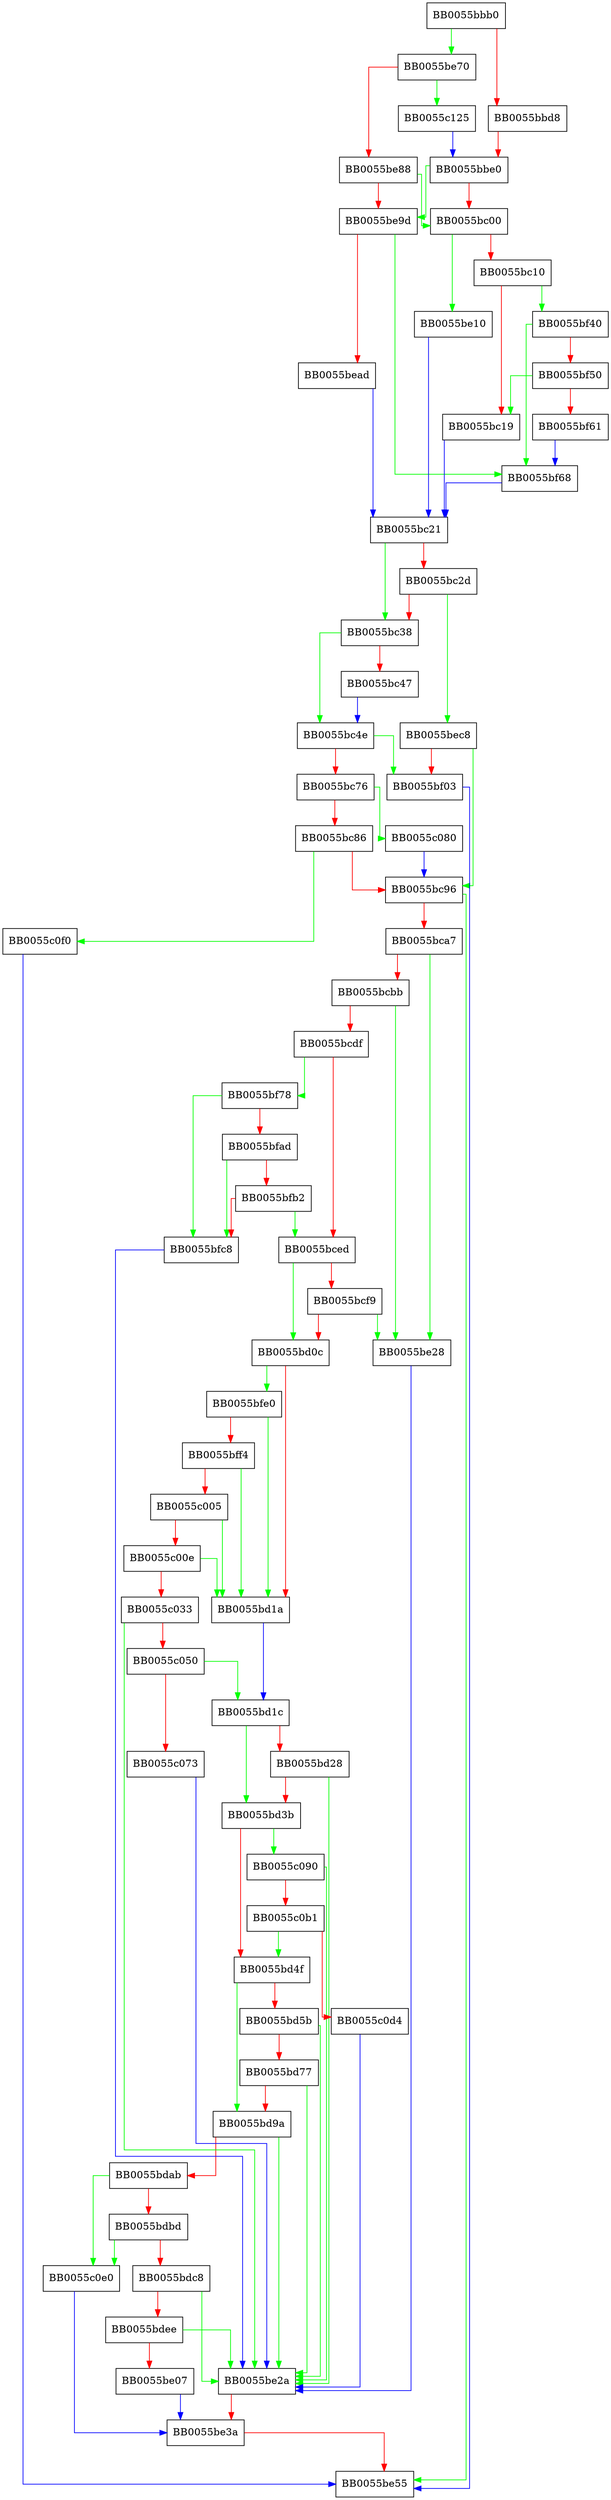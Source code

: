 digraph OSSL_CMP_CTX_setup_CRM {
  node [shape="box"];
  graph [splines=ortho];
  BB0055bbb0 -> BB0055be70 [color="green"];
  BB0055bbb0 -> BB0055bbd8 [color="red"];
  BB0055bbd8 -> BB0055bbe0 [color="red"];
  BB0055bbe0 -> BB0055be9d [color="green"];
  BB0055bbe0 -> BB0055bc00 [color="red"];
  BB0055bc00 -> BB0055be10 [color="green"];
  BB0055bc00 -> BB0055bc10 [color="red"];
  BB0055bc10 -> BB0055bf40 [color="green"];
  BB0055bc10 -> BB0055bc19 [color="red"];
  BB0055bc19 -> BB0055bc21 [color="blue"];
  BB0055bc21 -> BB0055bc38 [color="green"];
  BB0055bc21 -> BB0055bc2d [color="red"];
  BB0055bc2d -> BB0055bec8 [color="green"];
  BB0055bc2d -> BB0055bc38 [color="red"];
  BB0055bc38 -> BB0055bc4e [color="green"];
  BB0055bc38 -> BB0055bc47 [color="red"];
  BB0055bc47 -> BB0055bc4e [color="blue"];
  BB0055bc4e -> BB0055bf03 [color="green"];
  BB0055bc4e -> BB0055bc76 [color="red"];
  BB0055bc76 -> BB0055c080 [color="green"];
  BB0055bc76 -> BB0055bc86 [color="red"];
  BB0055bc86 -> BB0055c0f0 [color="green"];
  BB0055bc86 -> BB0055bc96 [color="red"];
  BB0055bc96 -> BB0055be55 [color="green"];
  BB0055bc96 -> BB0055bca7 [color="red"];
  BB0055bca7 -> BB0055be28 [color="green"];
  BB0055bca7 -> BB0055bcbb [color="red"];
  BB0055bcbb -> BB0055be28 [color="green"];
  BB0055bcbb -> BB0055bcdf [color="red"];
  BB0055bcdf -> BB0055bf78 [color="green"];
  BB0055bcdf -> BB0055bced [color="red"];
  BB0055bced -> BB0055bd0c [color="green"];
  BB0055bced -> BB0055bcf9 [color="red"];
  BB0055bcf9 -> BB0055be28 [color="green"];
  BB0055bcf9 -> BB0055bd0c [color="red"];
  BB0055bd0c -> BB0055bfe0 [color="green"];
  BB0055bd0c -> BB0055bd1a [color="red"];
  BB0055bd1a -> BB0055bd1c [color="blue"];
  BB0055bd1c -> BB0055bd3b [color="green"];
  BB0055bd1c -> BB0055bd28 [color="red"];
  BB0055bd28 -> BB0055be2a [color="green"];
  BB0055bd28 -> BB0055bd3b [color="red"];
  BB0055bd3b -> BB0055c090 [color="green"];
  BB0055bd3b -> BB0055bd4f [color="red"];
  BB0055bd4f -> BB0055bd9a [color="green"];
  BB0055bd4f -> BB0055bd5b [color="red"];
  BB0055bd5b -> BB0055be2a [color="green"];
  BB0055bd5b -> BB0055bd77 [color="red"];
  BB0055bd77 -> BB0055be2a [color="green"];
  BB0055bd77 -> BB0055bd9a [color="red"];
  BB0055bd9a -> BB0055be2a [color="green"];
  BB0055bd9a -> BB0055bdab [color="red"];
  BB0055bdab -> BB0055c0e0 [color="green"];
  BB0055bdab -> BB0055bdbd [color="red"];
  BB0055bdbd -> BB0055c0e0 [color="green"];
  BB0055bdbd -> BB0055bdc8 [color="red"];
  BB0055bdc8 -> BB0055be2a [color="green"];
  BB0055bdc8 -> BB0055bdee [color="red"];
  BB0055bdee -> BB0055be2a [color="green"];
  BB0055bdee -> BB0055be07 [color="red"];
  BB0055be07 -> BB0055be3a [color="blue"];
  BB0055be10 -> BB0055bc21 [color="blue"];
  BB0055be28 -> BB0055be2a [color="blue"];
  BB0055be2a -> BB0055be3a [color="red"];
  BB0055be3a -> BB0055be55 [color="red"];
  BB0055be70 -> BB0055c125 [color="green"];
  BB0055be70 -> BB0055be88 [color="red"];
  BB0055be88 -> BB0055bc00 [color="green"];
  BB0055be88 -> BB0055be9d [color="red"];
  BB0055be9d -> BB0055bf68 [color="green"];
  BB0055be9d -> BB0055bead [color="red"];
  BB0055bead -> BB0055bc21 [color="blue"];
  BB0055bec8 -> BB0055bc96 [color="green"];
  BB0055bec8 -> BB0055bf03 [color="red"];
  BB0055bf03 -> BB0055be55 [color="blue"];
  BB0055bf40 -> BB0055bf68 [color="green"];
  BB0055bf40 -> BB0055bf50 [color="red"];
  BB0055bf50 -> BB0055bc19 [color="green"];
  BB0055bf50 -> BB0055bf61 [color="red"];
  BB0055bf61 -> BB0055bf68 [color="blue"];
  BB0055bf68 -> BB0055bc21 [color="blue"];
  BB0055bf78 -> BB0055bfc8 [color="green"];
  BB0055bf78 -> BB0055bfad [color="red"];
  BB0055bfad -> BB0055bfc8 [color="green"];
  BB0055bfad -> BB0055bfb2 [color="red"];
  BB0055bfb2 -> BB0055bced [color="green"];
  BB0055bfb2 -> BB0055bfc8 [color="red"];
  BB0055bfc8 -> BB0055be2a [color="blue"];
  BB0055bfe0 -> BB0055bd1a [color="green"];
  BB0055bfe0 -> BB0055bff4 [color="red"];
  BB0055bff4 -> BB0055bd1a [color="green"];
  BB0055bff4 -> BB0055c005 [color="red"];
  BB0055c005 -> BB0055bd1a [color="green"];
  BB0055c005 -> BB0055c00e [color="red"];
  BB0055c00e -> BB0055bd1a [color="green"];
  BB0055c00e -> BB0055c033 [color="red"];
  BB0055c033 -> BB0055be2a [color="green"];
  BB0055c033 -> BB0055c050 [color="red"];
  BB0055c050 -> BB0055bd1c [color="green"];
  BB0055c050 -> BB0055c073 [color="red"];
  BB0055c073 -> BB0055be2a [color="blue"];
  BB0055c080 -> BB0055bc96 [color="blue"];
  BB0055c090 -> BB0055be2a [color="green"];
  BB0055c090 -> BB0055c0b1 [color="red"];
  BB0055c0b1 -> BB0055bd4f [color="green"];
  BB0055c0b1 -> BB0055c0d4 [color="red"];
  BB0055c0d4 -> BB0055be2a [color="blue"];
  BB0055c0e0 -> BB0055be3a [color="blue"];
  BB0055c0f0 -> BB0055be55 [color="blue"];
  BB0055c125 -> BB0055bbe0 [color="blue"];
}